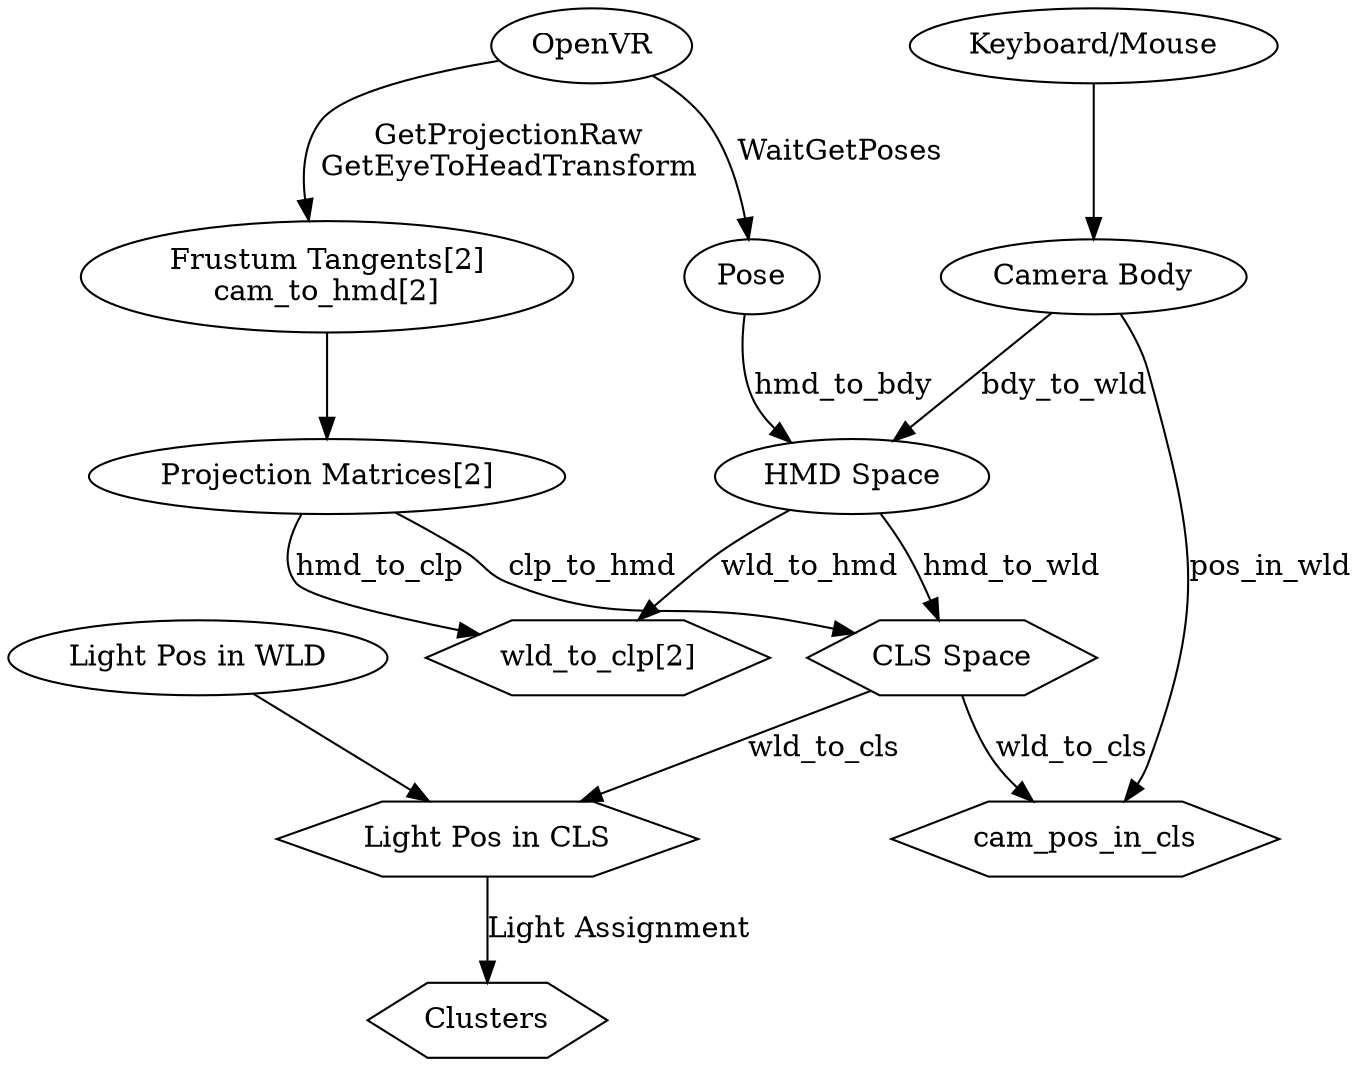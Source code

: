 digraph pipeline {
  cls_space [shape = "hexagon" label = "CLS Space"];
  lgt_pos_in_wld [label = "Light Pos in WLD"];
  lgt_pos_in_cls [shape = "hexagon" label = "Light Pos in CLS"];
  camera0 [label = "Camera Body"];
  hmd_space [label = "HMD Space"];
  pose [label = "Pose"];
  tan_mat [label = "Frustum Tangents[2]\ncam_to_hmd[2]"];
  cam_to_clp [label = "Projection Matrices[2]"];
  clusters [shape = "hexagon" label = "Clusters"];
  vr [label = "OpenVR"];
  di [label = "Keyboard/Mouse"];

  // fb_dim [label = "Framebuffer Dimensions"];
  // vr -> fb_dim [label = "GetRecommendedRenderTargetSize"];

  vr -> pose [label = "WaitGetPoses"];
  vr -> tan_mat [label = "GetProjectionRaw\nGetEyeToHeadTransform"];

  // { rank = same;
  //   cam_to_clp camera_par}

  di -> camera0;

  tan_mat -> cam_to_clp;
  // camera_par [label = "Camera Parameters"];
  // camera_par -> cam_to_clp [label = "z_near\nz_far"];

  pose -> hmd_space [label="hmd_to_bdy"];
  camera0 -> hmd_space [label="bdy_to_wld"];

  hmd_space -> cls_space [label = "hmd_to_wld"];
  cam_to_clp -> cls_space [label = "clp_to_hmd"];

  wld_to_clp[shape = "hexagon" label = "wld_to_clp[2]"];
  hmd_space -> wld_to_clp [label = "wld_to_hmd"];
  cam_to_clp -> wld_to_clp [label = "hmd_to_clp"];

  cam_pos_in_cls[shape = "hexagon"];
  camera0 -> cam_pos_in_cls [label = "pos_in_wld"];
  cls_space -> cam_pos_in_cls [label = "wld_to_cls"];

  // Compute light positions in CLS_SPACE.
  lgt_pos_in_wld -> lgt_pos_in_cls;
  cls_space -> lgt_pos_in_cls [label = "wld_to_cls"];

  lgt_pos_in_cls -> clusters [label = "Light Assignment"];

  // obj_to_wld
  // wld_to_clp
  // wld_to_lgt

  // frag_pos_in_clp
  // frag_pos_in_tex
  // frag_pos_in_lgt
  // frag_nor_in_lgt
  // frag_tan_in_lgt
}

